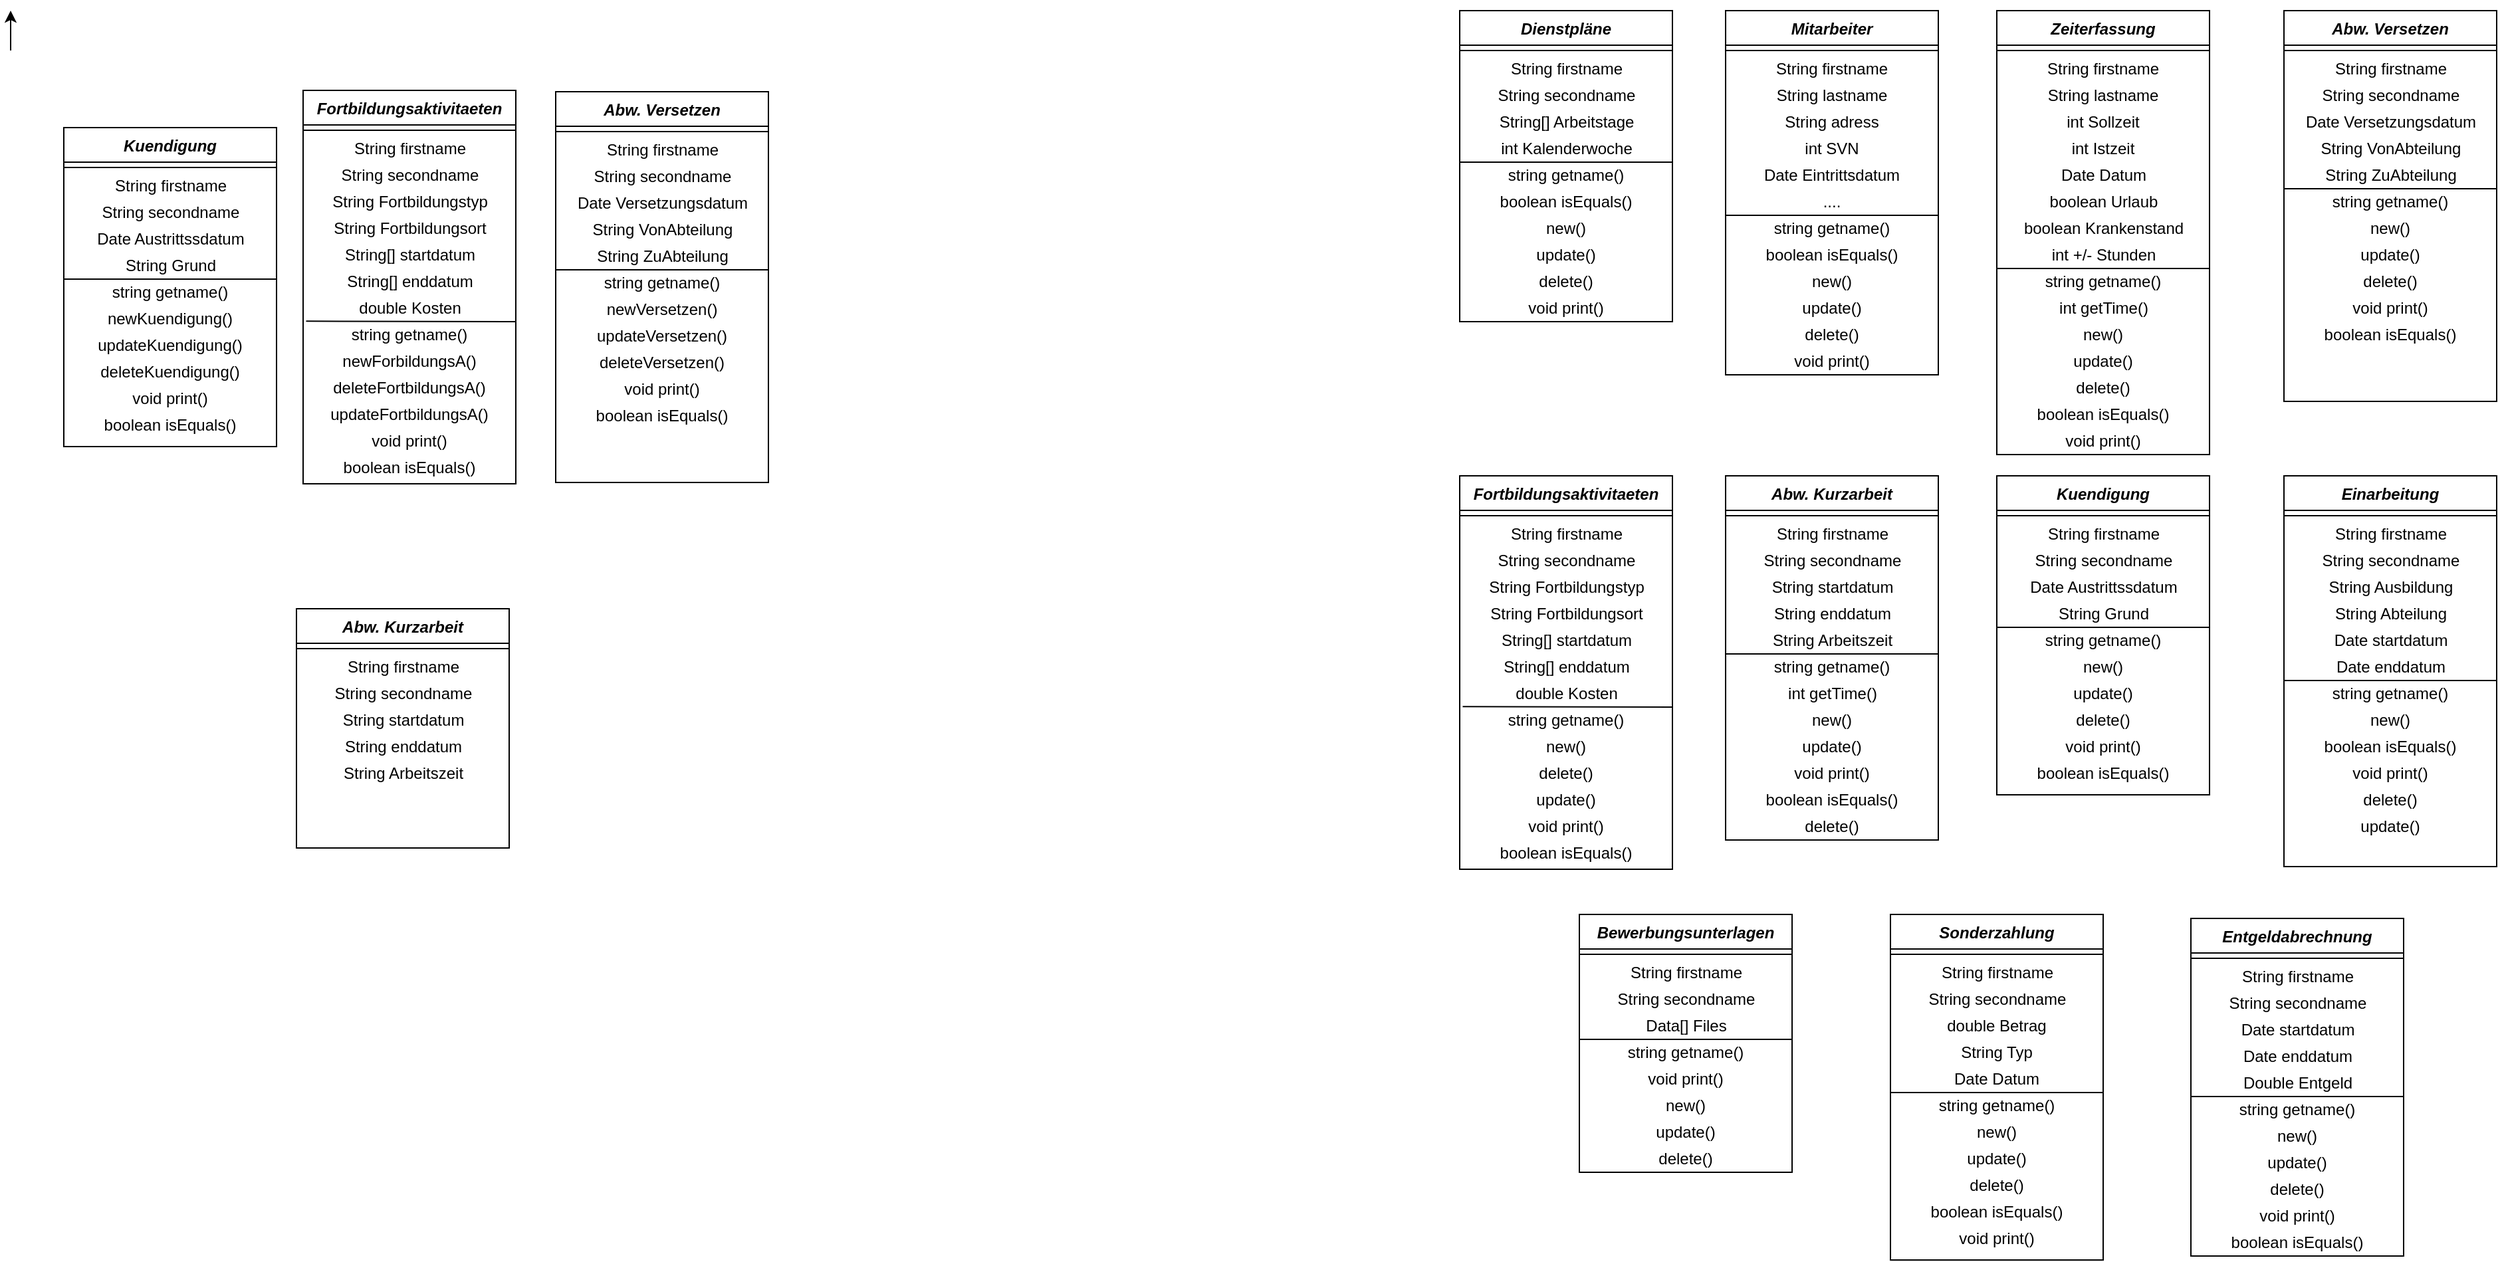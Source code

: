 <mxfile version="13.7.9" type="device"><diagram id="Rldc9mLqfUjf6Ueqeukb" name="Page-1"><mxGraphModel dx="882" dy="1027" grid="1" gridSize="10" guides="1" tooltips="1" connect="1" arrows="1" fold="1" page="1" pageScale="1" pageWidth="2336" pageHeight="1654" math="0" shadow="0"><root><mxCell id="0"/><mxCell id="1" parent="0"/><mxCell id="xCp_fAoKy3kd9psffRxS-1" style="edgeStyle=orthogonalEdgeStyle;rounded=0;orthogonalLoop=1;jettySize=auto;html=1;exitX=0.5;exitY=0;exitDx=0;exitDy=0;entryX=0.5;entryY=1;entryDx=0;entryDy=0;" parent="1" edge="1"><mxGeometry relative="1" as="geometry"><mxPoint x="610" y="110" as="sourcePoint"/><mxPoint x="610" y="80" as="targetPoint"/></mxGeometry></mxCell><mxCell id="xCp_fAoKy3kd9psffRxS-86" value="" style="group" parent="1" vertex="1" connectable="0"><mxGeometry x="1700" y="80" width="780" height="940" as="geometry"/></mxCell><mxCell id="xCp_fAoKy3kd9psffRxS-87" value="Dienstpläne" style="swimlane;fontStyle=3;align=center;verticalAlign=top;childLayout=stackLayout;horizontal=1;startSize=26;horizontalStack=0;resizeParent=1;resizeLast=0;collapsible=1;marginBottom=0;rounded=0;shadow=0;strokeWidth=1;" parent="xCp_fAoKy3kd9psffRxS-86" vertex="1"><mxGeometry width="160" height="234" as="geometry"><mxRectangle x="80" y="30" width="160" height="26" as="alternateBounds"/></mxGeometry></mxCell><mxCell id="xCp_fAoKy3kd9psffRxS-88" value="" style="line;html=1;strokeWidth=1;align=left;verticalAlign=middle;spacingTop=-1;spacingLeft=3;spacingRight=3;rotatable=0;labelPosition=right;points=[];portConstraint=eastwest;" parent="xCp_fAoKy3kd9psffRxS-87" vertex="1"><mxGeometry y="26" width="160" height="8" as="geometry"/></mxCell><mxCell id="xCp_fAoKy3kd9psffRxS-89" value="String firstname" style="text;html=1;align=center;verticalAlign=middle;resizable=0;points=[];autosize=1;" parent="xCp_fAoKy3kd9psffRxS-87" vertex="1"><mxGeometry y="34" width="160" height="20" as="geometry"/></mxCell><mxCell id="xCp_fAoKy3kd9psffRxS-90" value="String secondname" style="text;html=1;align=center;verticalAlign=middle;resizable=0;points=[];autosize=1;" parent="xCp_fAoKy3kd9psffRxS-87" vertex="1"><mxGeometry y="54" width="160" height="20" as="geometry"/></mxCell><mxCell id="xCp_fAoKy3kd9psffRxS-91" value="String[] Arbeitstage" style="text;html=1;align=center;verticalAlign=middle;resizable=0;points=[];autosize=1;" parent="xCp_fAoKy3kd9psffRxS-87" vertex="1"><mxGeometry y="74" width="160" height="20" as="geometry"/></mxCell><mxCell id="xCp_fAoKy3kd9psffRxS-92" value="int Kalenderwoche" style="text;html=1;align=center;verticalAlign=middle;resizable=0;points=[];autosize=1;" parent="xCp_fAoKy3kd9psffRxS-87" vertex="1"><mxGeometry y="94" width="160" height="20" as="geometry"/></mxCell><mxCell id="xCp_fAoKy3kd9psffRxS-93" value="" style="endArrow=none;html=1;" parent="xCp_fAoKy3kd9psffRxS-87" edge="1"><mxGeometry width="50" height="50" relative="1" as="geometry"><mxPoint y="114" as="sourcePoint"/><mxPoint x="160" y="114" as="targetPoint"/></mxGeometry></mxCell><mxCell id="xCp_fAoKy3kd9psffRxS-94" value="string getname()" style="text;html=1;strokeColor=none;fillColor=none;align=center;verticalAlign=middle;whiteSpace=wrap;rounded=0;" parent="xCp_fAoKy3kd9psffRxS-87" vertex="1"><mxGeometry y="114" width="160" height="20" as="geometry"/></mxCell><mxCell id="xCp_fAoKy3kd9psffRxS-95" value="boolean isEquals()" style="text;html=1;strokeColor=none;fillColor=none;align=center;verticalAlign=middle;whiteSpace=wrap;rounded=0;" parent="xCp_fAoKy3kd9psffRxS-87" vertex="1"><mxGeometry y="134" width="160" height="20" as="geometry"/></mxCell><mxCell id="xCp_fAoKy3kd9psffRxS-96" value="new()" style="text;html=1;strokeColor=none;fillColor=none;align=center;verticalAlign=middle;whiteSpace=wrap;rounded=0;" parent="xCp_fAoKy3kd9psffRxS-87" vertex="1"><mxGeometry y="154" width="160" height="20" as="geometry"/></mxCell><mxCell id="xCp_fAoKy3kd9psffRxS-97" value="update()" style="text;html=1;strokeColor=none;fillColor=none;align=center;verticalAlign=middle;whiteSpace=wrap;rounded=0;" parent="xCp_fAoKy3kd9psffRxS-87" vertex="1"><mxGeometry y="174" width="160" height="20" as="geometry"/></mxCell><mxCell id="xCp_fAoKy3kd9psffRxS-98" value="delete()" style="text;html=1;strokeColor=none;fillColor=none;align=center;verticalAlign=middle;whiteSpace=wrap;rounded=0;" parent="xCp_fAoKy3kd9psffRxS-87" vertex="1"><mxGeometry y="194" width="160" height="20" as="geometry"/></mxCell><mxCell id="xCp_fAoKy3kd9psffRxS-99" value="void print()" style="text;html=1;strokeColor=none;fillColor=none;align=center;verticalAlign=middle;whiteSpace=wrap;rounded=0;" parent="xCp_fAoKy3kd9psffRxS-87" vertex="1"><mxGeometry y="214" width="160" height="20" as="geometry"/></mxCell><mxCell id="xCp_fAoKy3kd9psffRxS-100" value="Fortbildungsaktivitaeten" style="swimlane;fontStyle=3;align=center;verticalAlign=top;childLayout=stackLayout;horizontal=1;startSize=26;horizontalStack=0;resizeParent=1;resizeLast=0;collapsible=1;marginBottom=0;rounded=0;shadow=0;strokeWidth=1;" parent="xCp_fAoKy3kd9psffRxS-86" vertex="1"><mxGeometry y="350" width="160" height="296" as="geometry"><mxRectangle x="130" y="380" width="160" height="26" as="alternateBounds"/></mxGeometry></mxCell><mxCell id="xCp_fAoKy3kd9psffRxS-101" value="" style="line;html=1;strokeWidth=1;align=left;verticalAlign=middle;spacingTop=-1;spacingLeft=3;spacingRight=3;rotatable=0;labelPosition=right;points=[];portConstraint=eastwest;" parent="xCp_fAoKy3kd9psffRxS-100" vertex="1"><mxGeometry y="26" width="160" height="8" as="geometry"/></mxCell><mxCell id="xCp_fAoKy3kd9psffRxS-102" value="String firstname" style="text;html=1;align=center;verticalAlign=middle;resizable=0;points=[];autosize=1;" parent="xCp_fAoKy3kd9psffRxS-100" vertex="1"><mxGeometry y="34" width="160" height="20" as="geometry"/></mxCell><mxCell id="xCp_fAoKy3kd9psffRxS-103" value="String secondname" style="text;html=1;align=center;verticalAlign=middle;resizable=0;points=[];autosize=1;" parent="xCp_fAoKy3kd9psffRxS-100" vertex="1"><mxGeometry y="54" width="160" height="20" as="geometry"/></mxCell><mxCell id="xCp_fAoKy3kd9psffRxS-104" value="String Fortbildungstyp" style="text;html=1;align=center;verticalAlign=middle;resizable=0;points=[];autosize=1;" parent="xCp_fAoKy3kd9psffRxS-100" vertex="1"><mxGeometry y="74" width="160" height="20" as="geometry"/></mxCell><mxCell id="xCp_fAoKy3kd9psffRxS-105" value="String Fortbildungsort" style="text;html=1;align=center;verticalAlign=middle;resizable=0;points=[];autosize=1;" parent="xCp_fAoKy3kd9psffRxS-100" vertex="1"><mxGeometry y="94" width="160" height="20" as="geometry"/></mxCell><mxCell id="xCp_fAoKy3kd9psffRxS-106" value="String[] startdatum" style="text;html=1;align=center;verticalAlign=middle;resizable=0;points=[];autosize=1;" parent="xCp_fAoKy3kd9psffRxS-100" vertex="1"><mxGeometry y="114" width="160" height="20" as="geometry"/></mxCell><mxCell id="xCp_fAoKy3kd9psffRxS-107" value="String[] enddatum" style="text;html=1;align=center;verticalAlign=middle;resizable=0;points=[];autosize=1;" parent="xCp_fAoKy3kd9psffRxS-100" vertex="1"><mxGeometry y="134" width="160" height="20" as="geometry"/></mxCell><mxCell id="xCp_fAoKy3kd9psffRxS-108" value="double Kosten" style="text;html=1;align=center;verticalAlign=middle;resizable=0;points=[];autosize=1;" parent="xCp_fAoKy3kd9psffRxS-100" vertex="1"><mxGeometry y="154" width="160" height="20" as="geometry"/></mxCell><mxCell id="xCp_fAoKy3kd9psffRxS-109" value="" style="endArrow=none;html=1;exitX=0.014;exitY=0.983;exitDx=0;exitDy=0;exitPerimeter=0;" parent="xCp_fAoKy3kd9psffRxS-100" source="xCp_fAoKy3kd9psffRxS-108" edge="1"><mxGeometry width="50" height="50" relative="1" as="geometry"><mxPoint x="30" y="174" as="sourcePoint"/><mxPoint x="160" y="174" as="targetPoint"/></mxGeometry></mxCell><mxCell id="xCp_fAoKy3kd9psffRxS-110" value="string getname()" style="text;html=1;strokeColor=none;fillColor=none;align=center;verticalAlign=middle;whiteSpace=wrap;rounded=0;" parent="xCp_fAoKy3kd9psffRxS-100" vertex="1"><mxGeometry y="174" width="160" height="20" as="geometry"/></mxCell><mxCell id="xCp_fAoKy3kd9psffRxS-111" value="new()" style="text;html=1;strokeColor=none;fillColor=none;align=center;verticalAlign=middle;whiteSpace=wrap;rounded=0;" parent="xCp_fAoKy3kd9psffRxS-100" vertex="1"><mxGeometry y="194" width="160" height="20" as="geometry"/></mxCell><mxCell id="xCp_fAoKy3kd9psffRxS-112" value="delete()" style="text;html=1;strokeColor=none;fillColor=none;align=center;verticalAlign=middle;whiteSpace=wrap;rounded=0;" parent="xCp_fAoKy3kd9psffRxS-100" vertex="1"><mxGeometry y="214" width="160" height="20" as="geometry"/></mxCell><mxCell id="xCp_fAoKy3kd9psffRxS-113" value="update()" style="text;html=1;strokeColor=none;fillColor=none;align=center;verticalAlign=middle;whiteSpace=wrap;rounded=0;" parent="xCp_fAoKy3kd9psffRxS-100" vertex="1"><mxGeometry y="234" width="160" height="20" as="geometry"/></mxCell><mxCell id="xCp_fAoKy3kd9psffRxS-114" value="void print()" style="text;html=1;strokeColor=none;fillColor=none;align=center;verticalAlign=middle;whiteSpace=wrap;rounded=0;" parent="xCp_fAoKy3kd9psffRxS-100" vertex="1"><mxGeometry y="254" width="160" height="20" as="geometry"/></mxCell><mxCell id="xCp_fAoKy3kd9psffRxS-115" value="boolean isEquals()" style="text;html=1;strokeColor=none;fillColor=none;align=center;verticalAlign=middle;whiteSpace=wrap;rounded=0;" parent="xCp_fAoKy3kd9psffRxS-100" vertex="1"><mxGeometry y="274" width="160" height="20" as="geometry"/></mxCell><mxCell id="xCp_fAoKy3kd9psffRxS-116" value="Zeiterfassung" style="swimlane;fontStyle=3;align=center;verticalAlign=top;childLayout=stackLayout;horizontal=1;startSize=26;horizontalStack=0;resizeParent=1;resizeLast=0;collapsible=1;marginBottom=0;rounded=0;shadow=0;strokeWidth=1;" parent="xCp_fAoKy3kd9psffRxS-86" vertex="1"><mxGeometry x="404" width="160" height="334" as="geometry"><mxRectangle x="340" y="380" width="170" height="26" as="alternateBounds"/></mxGeometry></mxCell><mxCell id="xCp_fAoKy3kd9psffRxS-117" value="" style="line;html=1;strokeWidth=1;align=left;verticalAlign=middle;spacingTop=-1;spacingLeft=3;spacingRight=3;rotatable=0;labelPosition=right;points=[];portConstraint=eastwest;" parent="xCp_fAoKy3kd9psffRxS-116" vertex="1"><mxGeometry y="26" width="160" height="8" as="geometry"/></mxCell><mxCell id="xCp_fAoKy3kd9psffRxS-118" value="String firstname" style="text;html=1;strokeColor=none;fillColor=none;align=center;verticalAlign=middle;whiteSpace=wrap;rounded=0;" parent="xCp_fAoKy3kd9psffRxS-116" vertex="1"><mxGeometry y="34" width="160" height="20" as="geometry"/></mxCell><mxCell id="xCp_fAoKy3kd9psffRxS-119" value="String lastname" style="text;html=1;strokeColor=none;fillColor=none;align=center;verticalAlign=middle;whiteSpace=wrap;rounded=0;" parent="xCp_fAoKy3kd9psffRxS-116" vertex="1"><mxGeometry y="54" width="160" height="20" as="geometry"/></mxCell><mxCell id="xCp_fAoKy3kd9psffRxS-120" value="int Sollzeit" style="text;html=1;strokeColor=none;fillColor=none;align=center;verticalAlign=middle;whiteSpace=wrap;rounded=0;" parent="xCp_fAoKy3kd9psffRxS-116" vertex="1"><mxGeometry y="74" width="160" height="20" as="geometry"/></mxCell><mxCell id="xCp_fAoKy3kd9psffRxS-121" value="int Istzeit" style="text;html=1;strokeColor=none;fillColor=none;align=center;verticalAlign=middle;whiteSpace=wrap;rounded=0;" parent="xCp_fAoKy3kd9psffRxS-116" vertex="1"><mxGeometry y="94" width="160" height="20" as="geometry"/></mxCell><mxCell id="xCp_fAoKy3kd9psffRxS-122" value="Date Datum" style="text;html=1;align=center;verticalAlign=middle;resizable=0;points=[];autosize=1;" parent="xCp_fAoKy3kd9psffRxS-116" vertex="1"><mxGeometry y="114" width="160" height="20" as="geometry"/></mxCell><mxCell id="xCp_fAoKy3kd9psffRxS-123" value="boolean Urlaub" style="text;html=1;align=center;verticalAlign=middle;resizable=0;points=[];autosize=1;" parent="xCp_fAoKy3kd9psffRxS-116" vertex="1"><mxGeometry y="134" width="160" height="20" as="geometry"/></mxCell><mxCell id="xCp_fAoKy3kd9psffRxS-124" value="boolean Krankenstand" style="text;html=1;align=center;verticalAlign=middle;resizable=0;points=[];autosize=1;" parent="xCp_fAoKy3kd9psffRxS-116" vertex="1"><mxGeometry y="154" width="160" height="20" as="geometry"/></mxCell><mxCell id="xCp_fAoKy3kd9psffRxS-125" value="int +/- Stunden" style="text;html=1;align=center;verticalAlign=middle;resizable=0;points=[];autosize=1;" parent="xCp_fAoKy3kd9psffRxS-116" vertex="1"><mxGeometry y="174" width="160" height="20" as="geometry"/></mxCell><mxCell id="xCp_fAoKy3kd9psffRxS-126" value="string getname()" style="text;html=1;strokeColor=none;fillColor=none;align=center;verticalAlign=middle;whiteSpace=wrap;rounded=0;" parent="xCp_fAoKy3kd9psffRxS-116" vertex="1"><mxGeometry y="194" width="160" height="20" as="geometry"/></mxCell><mxCell id="xCp_fAoKy3kd9psffRxS-127" value="int getTime()" style="text;html=1;align=center;verticalAlign=middle;resizable=0;points=[];autosize=1;" parent="xCp_fAoKy3kd9psffRxS-116" vertex="1"><mxGeometry y="214" width="160" height="20" as="geometry"/></mxCell><mxCell id="xCp_fAoKy3kd9psffRxS-128" value="" style="endArrow=none;html=1;" parent="xCp_fAoKy3kd9psffRxS-116" edge="1"><mxGeometry width="50" height="50" relative="1" as="geometry"><mxPoint y="194" as="sourcePoint"/><mxPoint x="160" y="194" as="targetPoint"/></mxGeometry></mxCell><mxCell id="xCp_fAoKy3kd9psffRxS-129" value="new()" style="text;html=1;strokeColor=none;fillColor=none;align=center;verticalAlign=middle;whiteSpace=wrap;rounded=0;" parent="xCp_fAoKy3kd9psffRxS-116" vertex="1"><mxGeometry y="234" width="160" height="20" as="geometry"/></mxCell><mxCell id="xCp_fAoKy3kd9psffRxS-130" value="update()" style="text;html=1;strokeColor=none;fillColor=none;align=center;verticalAlign=middle;whiteSpace=wrap;rounded=0;" parent="xCp_fAoKy3kd9psffRxS-116" vertex="1"><mxGeometry y="254" width="160" height="20" as="geometry"/></mxCell><mxCell id="xCp_fAoKy3kd9psffRxS-131" value="delete()" style="text;html=1;strokeColor=none;fillColor=none;align=center;verticalAlign=middle;whiteSpace=wrap;rounded=0;" parent="xCp_fAoKy3kd9psffRxS-116" vertex="1"><mxGeometry y="274" width="160" height="20" as="geometry"/></mxCell><mxCell id="xCp_fAoKy3kd9psffRxS-132" value="boolean isEquals()" style="text;html=1;strokeColor=none;fillColor=none;align=center;verticalAlign=middle;whiteSpace=wrap;rounded=0;" parent="xCp_fAoKy3kd9psffRxS-116" vertex="1"><mxGeometry y="294" width="160" height="20" as="geometry"/></mxCell><mxCell id="xCp_fAoKy3kd9psffRxS-133" value="void print()" style="text;html=1;strokeColor=none;fillColor=none;align=center;verticalAlign=middle;whiteSpace=wrap;rounded=0;" parent="xCp_fAoKy3kd9psffRxS-116" vertex="1"><mxGeometry y="314" width="160" height="20" as="geometry"/></mxCell><mxCell id="xCp_fAoKy3kd9psffRxS-134" value="Mitarbeiter" style="swimlane;fontStyle=3;align=center;verticalAlign=top;childLayout=stackLayout;horizontal=1;startSize=26;horizontalStack=0;resizeParent=1;resizeLast=0;collapsible=1;marginBottom=0;rounded=0;shadow=0;strokeWidth=1;" parent="xCp_fAoKy3kd9psffRxS-86" vertex="1"><mxGeometry x="200" width="160" height="274" as="geometry"><mxRectangle x="550" y="140" width="160" height="26" as="alternateBounds"/></mxGeometry></mxCell><mxCell id="xCp_fAoKy3kd9psffRxS-135" value="" style="line;html=1;strokeWidth=1;align=left;verticalAlign=middle;spacingTop=-1;spacingLeft=3;spacingRight=3;rotatable=0;labelPosition=right;points=[];portConstraint=eastwest;" parent="xCp_fAoKy3kd9psffRxS-134" vertex="1"><mxGeometry y="26" width="160" height="8" as="geometry"/></mxCell><mxCell id="xCp_fAoKy3kd9psffRxS-136" value="String firstname" style="text;html=1;strokeColor=none;fillColor=none;align=center;verticalAlign=middle;whiteSpace=wrap;rounded=0;" parent="xCp_fAoKy3kd9psffRxS-134" vertex="1"><mxGeometry y="34" width="160" height="20" as="geometry"/></mxCell><mxCell id="xCp_fAoKy3kd9psffRxS-137" value="String lastname" style="text;html=1;strokeColor=none;fillColor=none;align=center;verticalAlign=middle;whiteSpace=wrap;rounded=0;" parent="xCp_fAoKy3kd9psffRxS-134" vertex="1"><mxGeometry y="54" width="160" height="20" as="geometry"/></mxCell><mxCell id="xCp_fAoKy3kd9psffRxS-138" value="String adress" style="text;html=1;strokeColor=none;fillColor=none;align=center;verticalAlign=middle;whiteSpace=wrap;rounded=0;" parent="xCp_fAoKy3kd9psffRxS-134" vertex="1"><mxGeometry y="74" width="160" height="20" as="geometry"/></mxCell><mxCell id="xCp_fAoKy3kd9psffRxS-139" value="int SVN" style="text;html=1;strokeColor=none;fillColor=none;align=center;verticalAlign=middle;whiteSpace=wrap;rounded=0;" parent="xCp_fAoKy3kd9psffRxS-134" vertex="1"><mxGeometry y="94" width="160" height="20" as="geometry"/></mxCell><mxCell id="xCp_fAoKy3kd9psffRxS-140" value="Date Eintrittsdatum" style="text;html=1;strokeColor=none;fillColor=none;align=center;verticalAlign=middle;whiteSpace=wrap;rounded=0;" parent="xCp_fAoKy3kd9psffRxS-134" vertex="1"><mxGeometry y="114" width="160" height="20" as="geometry"/></mxCell><mxCell id="xCp_fAoKy3kd9psffRxS-141" value="...." style="text;html=1;strokeColor=none;fillColor=none;align=center;verticalAlign=middle;whiteSpace=wrap;rounded=0;" parent="xCp_fAoKy3kd9psffRxS-134" vertex="1"><mxGeometry y="134" width="160" height="20" as="geometry"/></mxCell><mxCell id="xCp_fAoKy3kd9psffRxS-142" value="" style="endArrow=none;html=1;" parent="xCp_fAoKy3kd9psffRxS-134" edge="1"><mxGeometry width="50" height="50" relative="1" as="geometry"><mxPoint y="154" as="sourcePoint"/><mxPoint x="160" y="154" as="targetPoint"/></mxGeometry></mxCell><mxCell id="xCp_fAoKy3kd9psffRxS-143" value="string getname()" style="text;html=1;strokeColor=none;fillColor=none;align=center;verticalAlign=middle;whiteSpace=wrap;rounded=0;" parent="xCp_fAoKy3kd9psffRxS-134" vertex="1"><mxGeometry y="154" width="160" height="20" as="geometry"/></mxCell><mxCell id="xCp_fAoKy3kd9psffRxS-144" value="boolean isEquals()" style="text;html=1;strokeColor=none;fillColor=none;align=center;verticalAlign=middle;whiteSpace=wrap;rounded=0;" parent="xCp_fAoKy3kd9psffRxS-134" vertex="1"><mxGeometry y="174" width="160" height="20" as="geometry"/></mxCell><mxCell id="xCp_fAoKy3kd9psffRxS-145" value="new()" style="text;html=1;strokeColor=none;fillColor=none;align=center;verticalAlign=middle;whiteSpace=wrap;rounded=0;" parent="xCp_fAoKy3kd9psffRxS-134" vertex="1"><mxGeometry y="194" width="160" height="20" as="geometry"/></mxCell><mxCell id="xCp_fAoKy3kd9psffRxS-146" value="update()" style="text;html=1;strokeColor=none;fillColor=none;align=center;verticalAlign=middle;whiteSpace=wrap;rounded=0;" parent="xCp_fAoKy3kd9psffRxS-134" vertex="1"><mxGeometry y="214" width="160" height="20" as="geometry"/></mxCell><mxCell id="xCp_fAoKy3kd9psffRxS-147" value="delete()" style="text;html=1;strokeColor=none;fillColor=none;align=center;verticalAlign=middle;whiteSpace=wrap;rounded=0;" parent="xCp_fAoKy3kd9psffRxS-134" vertex="1"><mxGeometry y="234" width="160" height="20" as="geometry"/></mxCell><mxCell id="xCp_fAoKy3kd9psffRxS-148" value="void print()" style="text;html=1;strokeColor=none;fillColor=none;align=center;verticalAlign=middle;whiteSpace=wrap;rounded=0;" parent="xCp_fAoKy3kd9psffRxS-134" vertex="1"><mxGeometry y="254" width="160" height="20" as="geometry"/></mxCell><mxCell id="xCp_fAoKy3kd9psffRxS-149" value="Abw. Kurzarbeit" style="swimlane;fontStyle=3;align=center;verticalAlign=top;childLayout=stackLayout;horizontal=1;startSize=26;horizontalStack=0;resizeParent=1;resizeLast=0;collapsible=1;marginBottom=0;rounded=0;shadow=0;strokeWidth=1;" parent="xCp_fAoKy3kd9psffRxS-86" vertex="1"><mxGeometry x="200" y="350" width="160" height="274" as="geometry"><mxRectangle x="130" y="380" width="160" height="26" as="alternateBounds"/></mxGeometry></mxCell><mxCell id="xCp_fAoKy3kd9psffRxS-150" value="" style="line;html=1;strokeWidth=1;align=left;verticalAlign=middle;spacingTop=-1;spacingLeft=3;spacingRight=3;rotatable=0;labelPosition=right;points=[];portConstraint=eastwest;" parent="xCp_fAoKy3kd9psffRxS-149" vertex="1"><mxGeometry y="26" width="160" height="8" as="geometry"/></mxCell><mxCell id="xCp_fAoKy3kd9psffRxS-151" value="String firstname" style="text;html=1;align=center;verticalAlign=middle;resizable=0;points=[];autosize=1;" parent="xCp_fAoKy3kd9psffRxS-149" vertex="1"><mxGeometry y="34" width="160" height="20" as="geometry"/></mxCell><mxCell id="xCp_fAoKy3kd9psffRxS-152" value="String secondname" style="text;html=1;align=center;verticalAlign=middle;resizable=0;points=[];autosize=1;" parent="xCp_fAoKy3kd9psffRxS-149" vertex="1"><mxGeometry y="54" width="160" height="20" as="geometry"/></mxCell><mxCell id="xCp_fAoKy3kd9psffRxS-153" value="String startdatum" style="text;html=1;align=center;verticalAlign=middle;resizable=0;points=[];autosize=1;" parent="xCp_fAoKy3kd9psffRxS-149" vertex="1"><mxGeometry y="74" width="160" height="20" as="geometry"/></mxCell><mxCell id="xCp_fAoKy3kd9psffRxS-154" value="" style="endArrow=none;html=1;entryX=1;entryY=0;entryDx=0;entryDy=0;" parent="xCp_fAoKy3kd9psffRxS-149" target="xCp_fAoKy3kd9psffRxS-157" edge="1"><mxGeometry width="50" height="50" relative="1" as="geometry"><mxPoint y="134" as="sourcePoint"/><mxPoint x="50" y="84" as="targetPoint"/><Array as="points"/></mxGeometry></mxCell><mxCell id="xCp_fAoKy3kd9psffRxS-155" value="String enddatum" style="text;html=1;align=center;verticalAlign=middle;resizable=0;points=[];autosize=1;" parent="xCp_fAoKy3kd9psffRxS-149" vertex="1"><mxGeometry y="94" width="160" height="20" as="geometry"/></mxCell><mxCell id="xCp_fAoKy3kd9psffRxS-156" value="String Arbeitszeit" style="text;html=1;align=center;verticalAlign=middle;resizable=0;points=[];autosize=1;" parent="xCp_fAoKy3kd9psffRxS-149" vertex="1"><mxGeometry y="114" width="160" height="20" as="geometry"/></mxCell><mxCell id="xCp_fAoKy3kd9psffRxS-157" value="string getname()" style="text;html=1;strokeColor=none;fillColor=none;align=center;verticalAlign=middle;whiteSpace=wrap;rounded=0;" parent="xCp_fAoKy3kd9psffRxS-149" vertex="1"><mxGeometry y="134" width="160" height="20" as="geometry"/></mxCell><mxCell id="xCp_fAoKy3kd9psffRxS-158" value="int getTime()" style="text;html=1;align=center;verticalAlign=middle;resizable=0;points=[];autosize=1;" parent="xCp_fAoKy3kd9psffRxS-149" vertex="1"><mxGeometry y="154" width="160" height="20" as="geometry"/></mxCell><mxCell id="xCp_fAoKy3kd9psffRxS-159" value="new()" style="text;html=1;strokeColor=none;fillColor=none;align=center;verticalAlign=middle;whiteSpace=wrap;rounded=0;" parent="xCp_fAoKy3kd9psffRxS-149" vertex="1"><mxGeometry y="174" width="160" height="20" as="geometry"/></mxCell><mxCell id="xCp_fAoKy3kd9psffRxS-160" value="update()" style="text;html=1;strokeColor=none;fillColor=none;align=center;verticalAlign=middle;whiteSpace=wrap;rounded=0;" parent="xCp_fAoKy3kd9psffRxS-149" vertex="1"><mxGeometry y="194" width="160" height="20" as="geometry"/></mxCell><mxCell id="xCp_fAoKy3kd9psffRxS-161" value="void print()" style="text;html=1;strokeColor=none;fillColor=none;align=center;verticalAlign=middle;whiteSpace=wrap;rounded=0;" parent="xCp_fAoKy3kd9psffRxS-149" vertex="1"><mxGeometry y="214" width="160" height="20" as="geometry"/></mxCell><mxCell id="xCp_fAoKy3kd9psffRxS-162" value="boolean isEquals()" style="text;html=1;strokeColor=none;fillColor=none;align=center;verticalAlign=middle;whiteSpace=wrap;rounded=0;" parent="xCp_fAoKy3kd9psffRxS-149" vertex="1"><mxGeometry y="234" width="160" height="20" as="geometry"/></mxCell><mxCell id="xCp_fAoKy3kd9psffRxS-163" value="delete()" style="text;html=1;strokeColor=none;fillColor=none;align=center;verticalAlign=middle;whiteSpace=wrap;rounded=0;" parent="xCp_fAoKy3kd9psffRxS-149" vertex="1"><mxGeometry y="254" width="160" height="20" as="geometry"/></mxCell><mxCell id="xCp_fAoKy3kd9psffRxS-164" value="Abw. Versetzen" style="swimlane;fontStyle=3;align=center;verticalAlign=top;childLayout=stackLayout;horizontal=1;startSize=26;horizontalStack=0;resizeParent=1;resizeLast=0;collapsible=1;marginBottom=0;rounded=0;shadow=0;strokeWidth=1;" parent="xCp_fAoKy3kd9psffRxS-86" vertex="1"><mxGeometry x="620" width="160" height="294" as="geometry"><mxRectangle x="130" y="380" width="160" height="26" as="alternateBounds"/></mxGeometry></mxCell><mxCell id="xCp_fAoKy3kd9psffRxS-165" value="" style="line;html=1;strokeWidth=1;align=left;verticalAlign=middle;spacingTop=-1;spacingLeft=3;spacingRight=3;rotatable=0;labelPosition=right;points=[];portConstraint=eastwest;" parent="xCp_fAoKy3kd9psffRxS-164" vertex="1"><mxGeometry y="26" width="160" height="8" as="geometry"/></mxCell><mxCell id="xCp_fAoKy3kd9psffRxS-166" value="String firstname" style="text;html=1;align=center;verticalAlign=middle;resizable=0;points=[];autosize=1;" parent="xCp_fAoKy3kd9psffRxS-164" vertex="1"><mxGeometry y="34" width="160" height="20" as="geometry"/></mxCell><mxCell id="xCp_fAoKy3kd9psffRxS-167" value="String secondname" style="text;html=1;align=center;verticalAlign=middle;resizable=0;points=[];autosize=1;" parent="xCp_fAoKy3kd9psffRxS-164" vertex="1"><mxGeometry y="54" width="160" height="20" as="geometry"/></mxCell><mxCell id="xCp_fAoKy3kd9psffRxS-168" value="Date Versetzungsdatum" style="text;html=1;align=center;verticalAlign=middle;resizable=0;points=[];autosize=1;" parent="xCp_fAoKy3kd9psffRxS-164" vertex="1"><mxGeometry y="74" width="160" height="20" as="geometry"/></mxCell><mxCell id="xCp_fAoKy3kd9psffRxS-169" value="String VonAbteilung" style="text;html=1;align=center;verticalAlign=middle;resizable=0;points=[];autosize=1;" parent="xCp_fAoKy3kd9psffRxS-164" vertex="1"><mxGeometry y="94" width="160" height="20" as="geometry"/></mxCell><mxCell id="xCp_fAoKy3kd9psffRxS-170" value="String ZuAbteilung" style="text;html=1;align=center;verticalAlign=middle;resizable=0;points=[];autosize=1;" parent="xCp_fAoKy3kd9psffRxS-164" vertex="1"><mxGeometry y="114" width="160" height="20" as="geometry"/></mxCell><mxCell id="xCp_fAoKy3kd9psffRxS-171" value="string getname()" style="text;html=1;strokeColor=none;fillColor=none;align=center;verticalAlign=middle;whiteSpace=wrap;rounded=0;" parent="xCp_fAoKy3kd9psffRxS-164" vertex="1"><mxGeometry y="134" width="160" height="20" as="geometry"/></mxCell><mxCell id="xCp_fAoKy3kd9psffRxS-172" value="new()" style="text;html=1;strokeColor=none;fillColor=none;align=center;verticalAlign=middle;whiteSpace=wrap;rounded=0;" parent="xCp_fAoKy3kd9psffRxS-164" vertex="1"><mxGeometry y="154" width="160" height="20" as="geometry"/></mxCell><mxCell id="xCp_fAoKy3kd9psffRxS-173" value="update()" style="text;html=1;strokeColor=none;fillColor=none;align=center;verticalAlign=middle;whiteSpace=wrap;rounded=0;" parent="xCp_fAoKy3kd9psffRxS-164" vertex="1"><mxGeometry y="174" width="160" height="20" as="geometry"/></mxCell><mxCell id="xCp_fAoKy3kd9psffRxS-174" value="delete()" style="text;html=1;strokeColor=none;fillColor=none;align=center;verticalAlign=middle;whiteSpace=wrap;rounded=0;" parent="xCp_fAoKy3kd9psffRxS-164" vertex="1"><mxGeometry y="194" width="160" height="20" as="geometry"/></mxCell><mxCell id="xCp_fAoKy3kd9psffRxS-175" value="void print()" style="text;html=1;strokeColor=none;fillColor=none;align=center;verticalAlign=middle;whiteSpace=wrap;rounded=0;" parent="xCp_fAoKy3kd9psffRxS-164" vertex="1"><mxGeometry y="214" width="160" height="20" as="geometry"/></mxCell><mxCell id="xCp_fAoKy3kd9psffRxS-176" value="boolean isEquals()" style="text;html=1;strokeColor=none;fillColor=none;align=center;verticalAlign=middle;whiteSpace=wrap;rounded=0;" parent="xCp_fAoKy3kd9psffRxS-164" vertex="1"><mxGeometry y="234" width="160" height="20" as="geometry"/></mxCell><mxCell id="xCp_fAoKy3kd9psffRxS-177" value="" style="endArrow=none;html=1;exitX=0;exitY=0;exitDx=0;exitDy=0;entryX=1;entryY=0;entryDx=0;entryDy=0;" parent="xCp_fAoKy3kd9psffRxS-164" source="xCp_fAoKy3kd9psffRxS-171" target="xCp_fAoKy3kd9psffRxS-171" edge="1"><mxGeometry width="50" height="50" relative="1" as="geometry"><mxPoint x="30" y="110" as="sourcePoint"/><mxPoint x="80" y="60" as="targetPoint"/></mxGeometry></mxCell><mxCell id="xCp_fAoKy3kd9psffRxS-178" value="Kuendigung" style="swimlane;fontStyle=3;align=center;verticalAlign=top;childLayout=stackLayout;horizontal=1;startSize=26;horizontalStack=0;resizeParent=1;resizeLast=0;collapsible=1;marginBottom=0;rounded=0;shadow=0;strokeWidth=1;" parent="xCp_fAoKy3kd9psffRxS-86" vertex="1"><mxGeometry x="404" y="350" width="160" height="240" as="geometry"><mxRectangle x="130" y="380" width="160" height="26" as="alternateBounds"/></mxGeometry></mxCell><mxCell id="xCp_fAoKy3kd9psffRxS-179" value="" style="line;html=1;strokeWidth=1;align=left;verticalAlign=middle;spacingTop=-1;spacingLeft=3;spacingRight=3;rotatable=0;labelPosition=right;points=[];portConstraint=eastwest;" parent="xCp_fAoKy3kd9psffRxS-178" vertex="1"><mxGeometry y="26" width="160" height="8" as="geometry"/></mxCell><mxCell id="xCp_fAoKy3kd9psffRxS-180" value="String firstname" style="text;html=1;align=center;verticalAlign=middle;resizable=0;points=[];autosize=1;" parent="xCp_fAoKy3kd9psffRxS-178" vertex="1"><mxGeometry y="34" width="160" height="20" as="geometry"/></mxCell><mxCell id="xCp_fAoKy3kd9psffRxS-181" value="String secondname" style="text;html=1;align=center;verticalAlign=middle;resizable=0;points=[];autosize=1;" parent="xCp_fAoKy3kd9psffRxS-178" vertex="1"><mxGeometry y="54" width="160" height="20" as="geometry"/></mxCell><mxCell id="xCp_fAoKy3kd9psffRxS-182" value="Date Austrittssdatum" style="text;html=1;align=center;verticalAlign=middle;resizable=0;points=[];autosize=1;" parent="xCp_fAoKy3kd9psffRxS-178" vertex="1"><mxGeometry y="74" width="160" height="20" as="geometry"/></mxCell><mxCell id="xCp_fAoKy3kd9psffRxS-183" value="String Grund" style="text;html=1;align=center;verticalAlign=middle;resizable=0;points=[];autosize=1;" parent="xCp_fAoKy3kd9psffRxS-178" vertex="1"><mxGeometry y="94" width="160" height="20" as="geometry"/></mxCell><mxCell id="xCp_fAoKy3kd9psffRxS-184" value="string getname()" style="text;html=1;strokeColor=none;fillColor=none;align=center;verticalAlign=middle;whiteSpace=wrap;rounded=0;" parent="xCp_fAoKy3kd9psffRxS-178" vertex="1"><mxGeometry y="114" width="160" height="20" as="geometry"/></mxCell><mxCell id="xCp_fAoKy3kd9psffRxS-185" value="new()" style="text;html=1;strokeColor=none;fillColor=none;align=center;verticalAlign=middle;whiteSpace=wrap;rounded=0;" parent="xCp_fAoKy3kd9psffRxS-178" vertex="1"><mxGeometry y="134" width="160" height="20" as="geometry"/></mxCell><mxCell id="xCp_fAoKy3kd9psffRxS-186" value="update()" style="text;html=1;strokeColor=none;fillColor=none;align=center;verticalAlign=middle;whiteSpace=wrap;rounded=0;" parent="xCp_fAoKy3kd9psffRxS-178" vertex="1"><mxGeometry y="154" width="160" height="20" as="geometry"/></mxCell><mxCell id="xCp_fAoKy3kd9psffRxS-187" value="delete()" style="text;html=1;strokeColor=none;fillColor=none;align=center;verticalAlign=middle;whiteSpace=wrap;rounded=0;" parent="xCp_fAoKy3kd9psffRxS-178" vertex="1"><mxGeometry y="174" width="160" height="20" as="geometry"/></mxCell><mxCell id="xCp_fAoKy3kd9psffRxS-188" value="void print()" style="text;html=1;strokeColor=none;fillColor=none;align=center;verticalAlign=middle;whiteSpace=wrap;rounded=0;" parent="xCp_fAoKy3kd9psffRxS-178" vertex="1"><mxGeometry y="194" width="160" height="20" as="geometry"/></mxCell><mxCell id="xCp_fAoKy3kd9psffRxS-189" value="boolean isEquals()" style="text;html=1;strokeColor=none;fillColor=none;align=center;verticalAlign=middle;whiteSpace=wrap;rounded=0;" parent="xCp_fAoKy3kd9psffRxS-178" vertex="1"><mxGeometry y="214" width="160" height="20" as="geometry"/></mxCell><mxCell id="xCp_fAoKy3kd9psffRxS-190" value="" style="endArrow=none;html=1;exitX=0;exitY=0;exitDx=0;exitDy=0;entryX=1;entryY=0;entryDx=0;entryDy=0;" parent="xCp_fAoKy3kd9psffRxS-178" source="xCp_fAoKy3kd9psffRxS-184" target="xCp_fAoKy3kd9psffRxS-184" edge="1"><mxGeometry width="50" height="50" relative="1" as="geometry"><mxPoint x="30" y="110" as="sourcePoint"/><mxPoint x="80" y="60" as="targetPoint"/></mxGeometry></mxCell><mxCell id="xCp_fAoKy3kd9psffRxS-191" value="Einarbeitung" style="swimlane;fontStyle=3;align=center;verticalAlign=top;childLayout=stackLayout;horizontal=1;startSize=26;horizontalStack=0;resizeParent=1;resizeLast=0;collapsible=1;marginBottom=0;rounded=0;shadow=0;strokeWidth=1;" parent="xCp_fAoKy3kd9psffRxS-86" vertex="1"><mxGeometry x="620" y="350" width="160" height="294" as="geometry"><mxRectangle x="130" y="380" width="160" height="26" as="alternateBounds"/></mxGeometry></mxCell><mxCell id="xCp_fAoKy3kd9psffRxS-192" value="" style="line;html=1;strokeWidth=1;align=left;verticalAlign=middle;spacingTop=-1;spacingLeft=3;spacingRight=3;rotatable=0;labelPosition=right;points=[];portConstraint=eastwest;" parent="xCp_fAoKy3kd9psffRxS-191" vertex="1"><mxGeometry y="26" width="160" height="8" as="geometry"/></mxCell><mxCell id="xCp_fAoKy3kd9psffRxS-193" value="String firstname" style="text;html=1;align=center;verticalAlign=middle;resizable=0;points=[];autosize=1;" parent="xCp_fAoKy3kd9psffRxS-191" vertex="1"><mxGeometry y="34" width="160" height="20" as="geometry"/></mxCell><mxCell id="xCp_fAoKy3kd9psffRxS-194" value="String secondname" style="text;html=1;align=center;verticalAlign=middle;resizable=0;points=[];autosize=1;" parent="xCp_fAoKy3kd9psffRxS-191" vertex="1"><mxGeometry y="54" width="160" height="20" as="geometry"/></mxCell><mxCell id="xCp_fAoKy3kd9psffRxS-195" value="String Ausbildung" style="text;html=1;align=center;verticalAlign=middle;resizable=0;points=[];autosize=1;" parent="xCp_fAoKy3kd9psffRxS-191" vertex="1"><mxGeometry y="74" width="160" height="20" as="geometry"/></mxCell><mxCell id="xCp_fAoKy3kd9psffRxS-196" value="String Abteilung" style="text;html=1;align=center;verticalAlign=middle;resizable=0;points=[];autosize=1;" parent="xCp_fAoKy3kd9psffRxS-191" vertex="1"><mxGeometry y="94" width="160" height="20" as="geometry"/></mxCell><mxCell id="xCp_fAoKy3kd9psffRxS-197" value="Date startdatum" style="text;html=1;align=center;verticalAlign=middle;resizable=0;points=[];autosize=1;" parent="xCp_fAoKy3kd9psffRxS-191" vertex="1"><mxGeometry y="114" width="160" height="20" as="geometry"/></mxCell><mxCell id="xCp_fAoKy3kd9psffRxS-198" value="Date enddatum" style="text;html=1;align=center;verticalAlign=middle;resizable=0;points=[];autosize=1;" parent="xCp_fAoKy3kd9psffRxS-191" vertex="1"><mxGeometry y="134" width="160" height="20" as="geometry"/></mxCell><mxCell id="xCp_fAoKy3kd9psffRxS-199" value="" style="endArrow=none;html=1;exitX=0;exitY=0;exitDx=0;exitDy=0;entryX=1;entryY=0;entryDx=0;entryDy=0;" parent="xCp_fAoKy3kd9psffRxS-191" edge="1"><mxGeometry width="50" height="50" relative="1" as="geometry"><mxPoint x="2.274e-13" y="154" as="sourcePoint"/><mxPoint x="160" y="154" as="targetPoint"/></mxGeometry></mxCell><mxCell id="xCp_fAoKy3kd9psffRxS-200" value="string getname()" style="text;html=1;strokeColor=none;fillColor=none;align=center;verticalAlign=middle;whiteSpace=wrap;rounded=0;" parent="xCp_fAoKy3kd9psffRxS-191" vertex="1"><mxGeometry y="154" width="160" height="20" as="geometry"/></mxCell><mxCell id="xCp_fAoKy3kd9psffRxS-201" value="new()" style="text;html=1;strokeColor=none;fillColor=none;align=center;verticalAlign=middle;whiteSpace=wrap;rounded=0;" parent="xCp_fAoKy3kd9psffRxS-191" vertex="1"><mxGeometry y="174" width="160" height="20" as="geometry"/></mxCell><mxCell id="xCp_fAoKy3kd9psffRxS-202" value="boolean isEquals()" style="text;html=1;strokeColor=none;fillColor=none;align=center;verticalAlign=middle;whiteSpace=wrap;rounded=0;" parent="xCp_fAoKy3kd9psffRxS-191" vertex="1"><mxGeometry y="194" width="160" height="20" as="geometry"/></mxCell><mxCell id="xCp_fAoKy3kd9psffRxS-203" value="void print()" style="text;html=1;strokeColor=none;fillColor=none;align=center;verticalAlign=middle;whiteSpace=wrap;rounded=0;" parent="xCp_fAoKy3kd9psffRxS-191" vertex="1"><mxGeometry y="214" width="160" height="20" as="geometry"/></mxCell><mxCell id="xCp_fAoKy3kd9psffRxS-204" value="delete()" style="text;html=1;strokeColor=none;fillColor=none;align=center;verticalAlign=middle;whiteSpace=wrap;rounded=0;" parent="xCp_fAoKy3kd9psffRxS-191" vertex="1"><mxGeometry y="234" width="160" height="20" as="geometry"/></mxCell><mxCell id="xCp_fAoKy3kd9psffRxS-205" value="update()" style="text;html=1;strokeColor=none;fillColor=none;align=center;verticalAlign=middle;whiteSpace=wrap;rounded=0;" parent="xCp_fAoKy3kd9psffRxS-191" vertex="1"><mxGeometry y="254" width="160" height="20" as="geometry"/></mxCell><mxCell id="xCp_fAoKy3kd9psffRxS-206" value="Bewerbungsunterlagen" style="swimlane;fontStyle=3;align=center;verticalAlign=top;childLayout=stackLayout;horizontal=1;startSize=26;horizontalStack=0;resizeParent=1;resizeLast=0;collapsible=1;marginBottom=0;rounded=0;shadow=0;strokeWidth=1;" parent="xCp_fAoKy3kd9psffRxS-86" vertex="1"><mxGeometry x="90" y="680" width="160" height="194" as="geometry"><mxRectangle x="130" y="380" width="160" height="26" as="alternateBounds"/></mxGeometry></mxCell><mxCell id="xCp_fAoKy3kd9psffRxS-207" value="" style="line;html=1;strokeWidth=1;align=left;verticalAlign=middle;spacingTop=-1;spacingLeft=3;spacingRight=3;rotatable=0;labelPosition=right;points=[];portConstraint=eastwest;" parent="xCp_fAoKy3kd9psffRxS-206" vertex="1"><mxGeometry y="26" width="160" height="8" as="geometry"/></mxCell><mxCell id="xCp_fAoKy3kd9psffRxS-208" value="String firstname" style="text;html=1;align=center;verticalAlign=middle;resizable=0;points=[];autosize=1;" parent="xCp_fAoKy3kd9psffRxS-206" vertex="1"><mxGeometry y="34" width="160" height="20" as="geometry"/></mxCell><mxCell id="xCp_fAoKy3kd9psffRxS-209" value="String secondname" style="text;html=1;align=center;verticalAlign=middle;resizable=0;points=[];autosize=1;" parent="xCp_fAoKy3kd9psffRxS-206" vertex="1"><mxGeometry y="54" width="160" height="20" as="geometry"/></mxCell><mxCell id="xCp_fAoKy3kd9psffRxS-210" value="Data[] Files" style="text;html=1;align=center;verticalAlign=middle;resizable=0;points=[];autosize=1;" parent="xCp_fAoKy3kd9psffRxS-206" vertex="1"><mxGeometry y="74" width="160" height="20" as="geometry"/></mxCell><mxCell id="xCp_fAoKy3kd9psffRxS-211" value="" style="endArrow=none;html=1;exitX=0;exitY=0;exitDx=0;exitDy=0;entryX=1;entryY=0;entryDx=0;entryDy=0;" parent="xCp_fAoKy3kd9psffRxS-206" edge="1"><mxGeometry width="50" height="50" relative="1" as="geometry"><mxPoint x="2.274e-13" y="94" as="sourcePoint"/><mxPoint x="160" y="94" as="targetPoint"/></mxGeometry></mxCell><mxCell id="xCp_fAoKy3kd9psffRxS-212" value="string getname()" style="text;html=1;strokeColor=none;fillColor=none;align=center;verticalAlign=middle;whiteSpace=wrap;rounded=0;" parent="xCp_fAoKy3kd9psffRxS-206" vertex="1"><mxGeometry y="94" width="160" height="20" as="geometry"/></mxCell><mxCell id="xCp_fAoKy3kd9psffRxS-213" value="void print()" style="text;html=1;strokeColor=none;fillColor=none;align=center;verticalAlign=middle;whiteSpace=wrap;rounded=0;" parent="xCp_fAoKy3kd9psffRxS-206" vertex="1"><mxGeometry y="114" width="160" height="20" as="geometry"/></mxCell><mxCell id="xCp_fAoKy3kd9psffRxS-214" value="new()" style="text;html=1;strokeColor=none;fillColor=none;align=center;verticalAlign=middle;whiteSpace=wrap;rounded=0;" parent="xCp_fAoKy3kd9psffRxS-206" vertex="1"><mxGeometry y="134" width="160" height="20" as="geometry"/></mxCell><mxCell id="xCp_fAoKy3kd9psffRxS-215" value="update()" style="text;html=1;strokeColor=none;fillColor=none;align=center;verticalAlign=middle;whiteSpace=wrap;rounded=0;" parent="xCp_fAoKy3kd9psffRxS-206" vertex="1"><mxGeometry y="154" width="160" height="20" as="geometry"/></mxCell><mxCell id="xCp_fAoKy3kd9psffRxS-216" value="delete()" style="text;html=1;strokeColor=none;fillColor=none;align=center;verticalAlign=middle;whiteSpace=wrap;rounded=0;" parent="xCp_fAoKy3kd9psffRxS-206" vertex="1"><mxGeometry y="174" width="160" height="20" as="geometry"/></mxCell><mxCell id="xCp_fAoKy3kd9psffRxS-217" value="Entgeldabrechnung" style="swimlane;fontStyle=3;align=center;verticalAlign=top;childLayout=stackLayout;horizontal=1;startSize=26;horizontalStack=0;resizeParent=1;resizeLast=0;collapsible=1;marginBottom=0;rounded=0;shadow=0;strokeWidth=1;" parent="xCp_fAoKy3kd9psffRxS-86" vertex="1"><mxGeometry x="550" y="683" width="160" height="254" as="geometry"><mxRectangle x="130" y="380" width="160" height="26" as="alternateBounds"/></mxGeometry></mxCell><mxCell id="xCp_fAoKy3kd9psffRxS-218" value="" style="line;html=1;strokeWidth=1;align=left;verticalAlign=middle;spacingTop=-1;spacingLeft=3;spacingRight=3;rotatable=0;labelPosition=right;points=[];portConstraint=eastwest;" parent="xCp_fAoKy3kd9psffRxS-217" vertex="1"><mxGeometry y="26" width="160" height="8" as="geometry"/></mxCell><mxCell id="xCp_fAoKy3kd9psffRxS-219" value="String firstname" style="text;html=1;align=center;verticalAlign=middle;resizable=0;points=[];autosize=1;" parent="xCp_fAoKy3kd9psffRxS-217" vertex="1"><mxGeometry y="34" width="160" height="20" as="geometry"/></mxCell><mxCell id="xCp_fAoKy3kd9psffRxS-220" value="String secondname" style="text;html=1;align=center;verticalAlign=middle;resizable=0;points=[];autosize=1;" parent="xCp_fAoKy3kd9psffRxS-217" vertex="1"><mxGeometry y="54" width="160" height="20" as="geometry"/></mxCell><mxCell id="xCp_fAoKy3kd9psffRxS-221" value="Date startdatum" style="text;html=1;align=center;verticalAlign=middle;resizable=0;points=[];autosize=1;" parent="xCp_fAoKy3kd9psffRxS-217" vertex="1"><mxGeometry y="74" width="160" height="20" as="geometry"/></mxCell><mxCell id="xCp_fAoKy3kd9psffRxS-222" value="Date enddatum" style="text;html=1;align=center;verticalAlign=middle;resizable=0;points=[];autosize=1;" parent="xCp_fAoKy3kd9psffRxS-217" vertex="1"><mxGeometry y="94" width="160" height="20" as="geometry"/></mxCell><mxCell id="xCp_fAoKy3kd9psffRxS-223" value="Double Entgeld" style="text;html=1;align=center;verticalAlign=middle;resizable=0;points=[];autosize=1;" parent="xCp_fAoKy3kd9psffRxS-217" vertex="1"><mxGeometry y="114" width="160" height="20" as="geometry"/></mxCell><mxCell id="xCp_fAoKy3kd9psffRxS-224" value="" style="endArrow=none;html=1;exitX=0;exitY=0;exitDx=0;exitDy=0;entryX=1;entryY=0;entryDx=0;entryDy=0;" parent="xCp_fAoKy3kd9psffRxS-217" edge="1"><mxGeometry width="50" height="50" relative="1" as="geometry"><mxPoint x="2.274e-13" y="134" as="sourcePoint"/><mxPoint x="160" y="134" as="targetPoint"/></mxGeometry></mxCell><mxCell id="xCp_fAoKy3kd9psffRxS-225" value="string getname()" style="text;html=1;strokeColor=none;fillColor=none;align=center;verticalAlign=middle;whiteSpace=wrap;rounded=0;" parent="xCp_fAoKy3kd9psffRxS-217" vertex="1"><mxGeometry y="134" width="160" height="20" as="geometry"/></mxCell><mxCell id="xCp_fAoKy3kd9psffRxS-226" value="new()" style="text;html=1;strokeColor=none;fillColor=none;align=center;verticalAlign=middle;whiteSpace=wrap;rounded=0;" parent="xCp_fAoKy3kd9psffRxS-217" vertex="1"><mxGeometry y="154" width="160" height="20" as="geometry"/></mxCell><mxCell id="xCp_fAoKy3kd9psffRxS-227" value="update()" style="text;html=1;strokeColor=none;fillColor=none;align=center;verticalAlign=middle;whiteSpace=wrap;rounded=0;" parent="xCp_fAoKy3kd9psffRxS-217" vertex="1"><mxGeometry y="174" width="160" height="20" as="geometry"/></mxCell><mxCell id="xCp_fAoKy3kd9psffRxS-228" value="delete()" style="text;html=1;strokeColor=none;fillColor=none;align=center;verticalAlign=middle;whiteSpace=wrap;rounded=0;" parent="xCp_fAoKy3kd9psffRxS-217" vertex="1"><mxGeometry y="194" width="160" height="20" as="geometry"/></mxCell><mxCell id="xCp_fAoKy3kd9psffRxS-229" value="void print()" style="text;html=1;strokeColor=none;fillColor=none;align=center;verticalAlign=middle;whiteSpace=wrap;rounded=0;" parent="xCp_fAoKy3kd9psffRxS-217" vertex="1"><mxGeometry y="214" width="160" height="20" as="geometry"/></mxCell><mxCell id="xCp_fAoKy3kd9psffRxS-230" value="boolean isEquals()" style="text;html=1;strokeColor=none;fillColor=none;align=center;verticalAlign=middle;whiteSpace=wrap;rounded=0;" parent="xCp_fAoKy3kd9psffRxS-217" vertex="1"><mxGeometry y="234" width="160" height="20" as="geometry"/></mxCell><mxCell id="xCp_fAoKy3kd9psffRxS-231" value="Sonderzahlung" style="swimlane;fontStyle=3;align=center;verticalAlign=top;childLayout=stackLayout;horizontal=1;startSize=26;horizontalStack=0;resizeParent=1;resizeLast=0;collapsible=1;marginBottom=0;rounded=0;shadow=0;strokeWidth=1;" parent="xCp_fAoKy3kd9psffRxS-86" vertex="1"><mxGeometry x="324" y="680" width="160" height="260" as="geometry"><mxRectangle x="130" y="380" width="160" height="26" as="alternateBounds"/></mxGeometry></mxCell><mxCell id="xCp_fAoKy3kd9psffRxS-232" value="" style="line;html=1;strokeWidth=1;align=left;verticalAlign=middle;spacingTop=-1;spacingLeft=3;spacingRight=3;rotatable=0;labelPosition=right;points=[];portConstraint=eastwest;" parent="xCp_fAoKy3kd9psffRxS-231" vertex="1"><mxGeometry y="26" width="160" height="8" as="geometry"/></mxCell><mxCell id="xCp_fAoKy3kd9psffRxS-233" value="String firstname" style="text;html=1;align=center;verticalAlign=middle;resizable=0;points=[];autosize=1;" parent="xCp_fAoKy3kd9psffRxS-231" vertex="1"><mxGeometry y="34" width="160" height="20" as="geometry"/></mxCell><mxCell id="xCp_fAoKy3kd9psffRxS-234" value="String secondname" style="text;html=1;align=center;verticalAlign=middle;resizable=0;points=[];autosize=1;" parent="xCp_fAoKy3kd9psffRxS-231" vertex="1"><mxGeometry y="54" width="160" height="20" as="geometry"/></mxCell><mxCell id="xCp_fAoKy3kd9psffRxS-235" value="double Betrag" style="text;html=1;strokeColor=none;fillColor=none;align=center;verticalAlign=middle;whiteSpace=wrap;rounded=0;" parent="xCp_fAoKy3kd9psffRxS-231" vertex="1"><mxGeometry y="74" width="160" height="20" as="geometry"/></mxCell><mxCell id="xCp_fAoKy3kd9psffRxS-236" value="" style="endArrow=none;html=1;entryX=1;entryY=1;entryDx=0;entryDy=0;" parent="xCp_fAoKy3kd9psffRxS-231" target="xCp_fAoKy3kd9psffRxS-238" edge="1"><mxGeometry width="50" height="50" relative="1" as="geometry"><mxPoint y="134" as="sourcePoint"/><mxPoint x="50" y="84" as="targetPoint"/></mxGeometry></mxCell><mxCell id="xCp_fAoKy3kd9psffRxS-237" value="String Typ" style="text;html=1;strokeColor=none;fillColor=none;align=center;verticalAlign=middle;whiteSpace=wrap;rounded=0;" parent="xCp_fAoKy3kd9psffRxS-231" vertex="1"><mxGeometry y="94" width="160" height="20" as="geometry"/></mxCell><mxCell id="xCp_fAoKy3kd9psffRxS-238" value="Date Datum" style="text;html=1;strokeColor=none;fillColor=none;align=center;verticalAlign=middle;whiteSpace=wrap;rounded=0;" parent="xCp_fAoKy3kd9psffRxS-231" vertex="1"><mxGeometry y="114" width="160" height="20" as="geometry"/></mxCell><mxCell id="xCp_fAoKy3kd9psffRxS-239" value="string getname()" style="text;html=1;strokeColor=none;fillColor=none;align=center;verticalAlign=middle;whiteSpace=wrap;rounded=0;" parent="xCp_fAoKy3kd9psffRxS-231" vertex="1"><mxGeometry y="134" width="160" height="20" as="geometry"/></mxCell><mxCell id="xCp_fAoKy3kd9psffRxS-240" value="new()" style="text;html=1;strokeColor=none;fillColor=none;align=center;verticalAlign=middle;whiteSpace=wrap;rounded=0;" parent="xCp_fAoKy3kd9psffRxS-231" vertex="1"><mxGeometry y="154" width="160" height="20" as="geometry"/></mxCell><mxCell id="xCp_fAoKy3kd9psffRxS-241" value="update()" style="text;html=1;strokeColor=none;fillColor=none;align=center;verticalAlign=middle;whiteSpace=wrap;rounded=0;" parent="xCp_fAoKy3kd9psffRxS-231" vertex="1"><mxGeometry y="174" width="160" height="20" as="geometry"/></mxCell><mxCell id="xCp_fAoKy3kd9psffRxS-242" value="delete()" style="text;html=1;strokeColor=none;fillColor=none;align=center;verticalAlign=middle;whiteSpace=wrap;rounded=0;" parent="xCp_fAoKy3kd9psffRxS-231" vertex="1"><mxGeometry y="194" width="160" height="20" as="geometry"/></mxCell><mxCell id="xCp_fAoKy3kd9psffRxS-243" value="boolean isEquals()" style="text;html=1;strokeColor=none;fillColor=none;align=center;verticalAlign=middle;whiteSpace=wrap;rounded=0;" parent="xCp_fAoKy3kd9psffRxS-231" vertex="1"><mxGeometry y="214" width="160" height="20" as="geometry"/></mxCell><mxCell id="xCp_fAoKy3kd9psffRxS-244" value="void print()" style="text;html=1;strokeColor=none;fillColor=none;align=center;verticalAlign=middle;whiteSpace=wrap;rounded=0;" parent="xCp_fAoKy3kd9psffRxS-231" vertex="1"><mxGeometry y="234" width="160" height="20" as="geometry"/></mxCell><mxCell id="JAmsZbrhdxmufko-tyTV-14" value="Fortbildungsaktivitaeten" style="swimlane;fontStyle=3;align=center;verticalAlign=top;childLayout=stackLayout;horizontal=1;startSize=26;horizontalStack=0;resizeParent=1;resizeLast=0;collapsible=1;marginBottom=0;rounded=0;shadow=0;strokeWidth=1;" parent="1" vertex="1"><mxGeometry x="830" y="140" width="160" height="296" as="geometry"><mxRectangle x="130" y="380" width="160" height="26" as="alternateBounds"/></mxGeometry></mxCell><mxCell id="JAmsZbrhdxmufko-tyTV-15" value="" style="line;html=1;strokeWidth=1;align=left;verticalAlign=middle;spacingTop=-1;spacingLeft=3;spacingRight=3;rotatable=0;labelPosition=right;points=[];portConstraint=eastwest;" parent="JAmsZbrhdxmufko-tyTV-14" vertex="1"><mxGeometry y="26" width="160" height="8" as="geometry"/></mxCell><mxCell id="JAmsZbrhdxmufko-tyTV-16" value="String firstname" style="text;html=1;align=center;verticalAlign=middle;resizable=0;points=[];autosize=1;" parent="JAmsZbrhdxmufko-tyTV-14" vertex="1"><mxGeometry y="34" width="160" height="20" as="geometry"/></mxCell><mxCell id="JAmsZbrhdxmufko-tyTV-17" value="String secondname" style="text;html=1;align=center;verticalAlign=middle;resizable=0;points=[];autosize=1;" parent="JAmsZbrhdxmufko-tyTV-14" vertex="1"><mxGeometry y="54" width="160" height="20" as="geometry"/></mxCell><mxCell id="JAmsZbrhdxmufko-tyTV-18" value="String Fortbildungstyp" style="text;html=1;align=center;verticalAlign=middle;resizable=0;points=[];autosize=1;" parent="JAmsZbrhdxmufko-tyTV-14" vertex="1"><mxGeometry y="74" width="160" height="20" as="geometry"/></mxCell><mxCell id="JAmsZbrhdxmufko-tyTV-19" value="String Fortbildungsort" style="text;html=1;align=center;verticalAlign=middle;resizable=0;points=[];autosize=1;" parent="JAmsZbrhdxmufko-tyTV-14" vertex="1"><mxGeometry y="94" width="160" height="20" as="geometry"/></mxCell><mxCell id="JAmsZbrhdxmufko-tyTV-20" value="String[] startdatum" style="text;html=1;align=center;verticalAlign=middle;resizable=0;points=[];autosize=1;" parent="JAmsZbrhdxmufko-tyTV-14" vertex="1"><mxGeometry y="114" width="160" height="20" as="geometry"/></mxCell><mxCell id="JAmsZbrhdxmufko-tyTV-21" value="String[] enddatum" style="text;html=1;align=center;verticalAlign=middle;resizable=0;points=[];autosize=1;" parent="JAmsZbrhdxmufko-tyTV-14" vertex="1"><mxGeometry y="134" width="160" height="20" as="geometry"/></mxCell><mxCell id="JAmsZbrhdxmufko-tyTV-22" value="double Kosten" style="text;html=1;align=center;verticalAlign=middle;resizable=0;points=[];autosize=1;" parent="JAmsZbrhdxmufko-tyTV-14" vertex="1"><mxGeometry y="154" width="160" height="20" as="geometry"/></mxCell><mxCell id="JAmsZbrhdxmufko-tyTV-23" value="" style="endArrow=none;html=1;exitX=0.014;exitY=0.983;exitDx=0;exitDy=0;exitPerimeter=0;" parent="JAmsZbrhdxmufko-tyTV-14" source="JAmsZbrhdxmufko-tyTV-22" edge="1"><mxGeometry width="50" height="50" relative="1" as="geometry"><mxPoint x="30" y="174" as="sourcePoint"/><mxPoint x="160" y="174" as="targetPoint"/></mxGeometry></mxCell><mxCell id="JAmsZbrhdxmufko-tyTV-24" value="string getname()" style="text;html=1;strokeColor=none;fillColor=none;align=center;verticalAlign=middle;whiteSpace=wrap;rounded=0;" parent="JAmsZbrhdxmufko-tyTV-14" vertex="1"><mxGeometry y="174" width="160" height="20" as="geometry"/></mxCell><mxCell id="JAmsZbrhdxmufko-tyTV-25" value="newForbildungsA()" style="text;html=1;strokeColor=none;fillColor=none;align=center;verticalAlign=middle;whiteSpace=wrap;rounded=0;" parent="JAmsZbrhdxmufko-tyTV-14" vertex="1"><mxGeometry y="194" width="160" height="20" as="geometry"/></mxCell><mxCell id="JAmsZbrhdxmufko-tyTV-26" value="deleteFortbildungsA()" style="text;html=1;strokeColor=none;fillColor=none;align=center;verticalAlign=middle;whiteSpace=wrap;rounded=0;" parent="JAmsZbrhdxmufko-tyTV-14" vertex="1"><mxGeometry y="214" width="160" height="20" as="geometry"/></mxCell><mxCell id="JAmsZbrhdxmufko-tyTV-27" value="updateFortbildungsA()" style="text;html=1;strokeColor=none;fillColor=none;align=center;verticalAlign=middle;whiteSpace=wrap;rounded=0;" parent="JAmsZbrhdxmufko-tyTV-14" vertex="1"><mxGeometry y="234" width="160" height="20" as="geometry"/></mxCell><mxCell id="JAmsZbrhdxmufko-tyTV-28" value="void print()" style="text;html=1;strokeColor=none;fillColor=none;align=center;verticalAlign=middle;whiteSpace=wrap;rounded=0;" parent="JAmsZbrhdxmufko-tyTV-14" vertex="1"><mxGeometry y="254" width="160" height="20" as="geometry"/></mxCell><mxCell id="JAmsZbrhdxmufko-tyTV-29" value="boolean isEquals()" style="text;html=1;strokeColor=none;fillColor=none;align=center;verticalAlign=middle;whiteSpace=wrap;rounded=0;" parent="JAmsZbrhdxmufko-tyTV-14" vertex="1"><mxGeometry y="274" width="160" height="20" as="geometry"/></mxCell><mxCell id="JAmsZbrhdxmufko-tyTV-92" value="Kuendigung" style="swimlane;fontStyle=3;align=center;verticalAlign=top;childLayout=stackLayout;horizontal=1;startSize=26;horizontalStack=0;resizeParent=1;resizeLast=0;collapsible=1;marginBottom=0;rounded=0;shadow=0;strokeWidth=1;" parent="1" vertex="1"><mxGeometry x="650" y="168" width="160" height="240" as="geometry"><mxRectangle x="130" y="380" width="160" height="26" as="alternateBounds"/></mxGeometry></mxCell><mxCell id="JAmsZbrhdxmufko-tyTV-93" value="" style="line;html=1;strokeWidth=1;align=left;verticalAlign=middle;spacingTop=-1;spacingLeft=3;spacingRight=3;rotatable=0;labelPosition=right;points=[];portConstraint=eastwest;" parent="JAmsZbrhdxmufko-tyTV-92" vertex="1"><mxGeometry y="26" width="160" height="8" as="geometry"/></mxCell><mxCell id="JAmsZbrhdxmufko-tyTV-94" value="String firstname" style="text;html=1;align=center;verticalAlign=middle;resizable=0;points=[];autosize=1;" parent="JAmsZbrhdxmufko-tyTV-92" vertex="1"><mxGeometry y="34" width="160" height="20" as="geometry"/></mxCell><mxCell id="JAmsZbrhdxmufko-tyTV-95" value="String secondname" style="text;html=1;align=center;verticalAlign=middle;resizable=0;points=[];autosize=1;" parent="JAmsZbrhdxmufko-tyTV-92" vertex="1"><mxGeometry y="54" width="160" height="20" as="geometry"/></mxCell><mxCell id="JAmsZbrhdxmufko-tyTV-96" value="Date Austrittssdatum" style="text;html=1;align=center;verticalAlign=middle;resizable=0;points=[];autosize=1;" parent="JAmsZbrhdxmufko-tyTV-92" vertex="1"><mxGeometry y="74" width="160" height="20" as="geometry"/></mxCell><mxCell id="JAmsZbrhdxmufko-tyTV-97" value="String Grund" style="text;html=1;align=center;verticalAlign=middle;resizable=0;points=[];autosize=1;" parent="JAmsZbrhdxmufko-tyTV-92" vertex="1"><mxGeometry y="94" width="160" height="20" as="geometry"/></mxCell><mxCell id="JAmsZbrhdxmufko-tyTV-98" value="string getname()" style="text;html=1;strokeColor=none;fillColor=none;align=center;verticalAlign=middle;whiteSpace=wrap;rounded=0;" parent="JAmsZbrhdxmufko-tyTV-92" vertex="1"><mxGeometry y="114" width="160" height="20" as="geometry"/></mxCell><mxCell id="JAmsZbrhdxmufko-tyTV-99" value="newKuendigung()" style="text;html=1;strokeColor=none;fillColor=none;align=center;verticalAlign=middle;whiteSpace=wrap;rounded=0;" parent="JAmsZbrhdxmufko-tyTV-92" vertex="1"><mxGeometry y="134" width="160" height="20" as="geometry"/></mxCell><mxCell id="JAmsZbrhdxmufko-tyTV-100" value="updateKuendigung()" style="text;html=1;strokeColor=none;fillColor=none;align=center;verticalAlign=middle;whiteSpace=wrap;rounded=0;" parent="JAmsZbrhdxmufko-tyTV-92" vertex="1"><mxGeometry y="154" width="160" height="20" as="geometry"/></mxCell><mxCell id="JAmsZbrhdxmufko-tyTV-101" value="deleteKuendigung()" style="text;html=1;strokeColor=none;fillColor=none;align=center;verticalAlign=middle;whiteSpace=wrap;rounded=0;" parent="JAmsZbrhdxmufko-tyTV-92" vertex="1"><mxGeometry y="174" width="160" height="20" as="geometry"/></mxCell><mxCell id="JAmsZbrhdxmufko-tyTV-102" value="void print()" style="text;html=1;strokeColor=none;fillColor=none;align=center;verticalAlign=middle;whiteSpace=wrap;rounded=0;" parent="JAmsZbrhdxmufko-tyTV-92" vertex="1"><mxGeometry y="194" width="160" height="20" as="geometry"/></mxCell><mxCell id="JAmsZbrhdxmufko-tyTV-103" value="boolean isEquals()" style="text;html=1;strokeColor=none;fillColor=none;align=center;verticalAlign=middle;whiteSpace=wrap;rounded=0;" parent="JAmsZbrhdxmufko-tyTV-92" vertex="1"><mxGeometry y="214" width="160" height="20" as="geometry"/></mxCell><mxCell id="JAmsZbrhdxmufko-tyTV-104" value="" style="endArrow=none;html=1;exitX=0;exitY=0;exitDx=0;exitDy=0;entryX=1;entryY=0;entryDx=0;entryDy=0;" parent="JAmsZbrhdxmufko-tyTV-92" source="JAmsZbrhdxmufko-tyTV-98" target="JAmsZbrhdxmufko-tyTV-98" edge="1"><mxGeometry width="50" height="50" relative="1" as="geometry"><mxPoint x="30" y="110" as="sourcePoint"/><mxPoint x="80" y="60" as="targetPoint"/></mxGeometry></mxCell><mxCell id="JAmsZbrhdxmufko-tyTV-63" value="Abw. Kurzarbeit" style="swimlane;fontStyle=3;align=center;verticalAlign=top;childLayout=stackLayout;horizontal=1;startSize=26;horizontalStack=0;resizeParent=1;resizeLast=0;collapsible=1;marginBottom=0;rounded=0;shadow=0;strokeWidth=1;" parent="1" vertex="1"><mxGeometry x="825" y="530" width="160" height="180" as="geometry"><mxRectangle x="130" y="380" width="160" height="26" as="alternateBounds"/></mxGeometry></mxCell><mxCell id="JAmsZbrhdxmufko-tyTV-64" value="" style="line;html=1;strokeWidth=1;align=left;verticalAlign=middle;spacingTop=-1;spacingLeft=3;spacingRight=3;rotatable=0;labelPosition=right;points=[];portConstraint=eastwest;" parent="JAmsZbrhdxmufko-tyTV-63" vertex="1"><mxGeometry y="26" width="160" height="8" as="geometry"/></mxCell><mxCell id="JAmsZbrhdxmufko-tyTV-65" value="String firstname" style="text;html=1;align=center;verticalAlign=middle;resizable=0;points=[];autosize=1;" parent="JAmsZbrhdxmufko-tyTV-63" vertex="1"><mxGeometry y="34" width="160" height="20" as="geometry"/></mxCell><mxCell id="JAmsZbrhdxmufko-tyTV-66" value="String secondname" style="text;html=1;align=center;verticalAlign=middle;resizable=0;points=[];autosize=1;" parent="JAmsZbrhdxmufko-tyTV-63" vertex="1"><mxGeometry y="54" width="160" height="20" as="geometry"/></mxCell><mxCell id="JAmsZbrhdxmufko-tyTV-67" value="String startdatum" style="text;html=1;align=center;verticalAlign=middle;resizable=0;points=[];autosize=1;" parent="JAmsZbrhdxmufko-tyTV-63" vertex="1"><mxGeometry y="74" width="160" height="20" as="geometry"/></mxCell><mxCell id="JAmsZbrhdxmufko-tyTV-69" value="String enddatum" style="text;html=1;align=center;verticalAlign=middle;resizable=0;points=[];autosize=1;" parent="JAmsZbrhdxmufko-tyTV-63" vertex="1"><mxGeometry y="94" width="160" height="20" as="geometry"/></mxCell><mxCell id="xCp_fAoKy3kd9psffRxS-67" value="String Arbeitszeit" style="text;html=1;align=center;verticalAlign=middle;resizable=0;points=[];autosize=1;" parent="JAmsZbrhdxmufko-tyTV-63" vertex="1"><mxGeometry y="114" width="160" height="20" as="geometry"/></mxCell><mxCell id="JAmsZbrhdxmufko-tyTV-78" value="Abw. Versetzen" style="swimlane;fontStyle=3;align=center;verticalAlign=top;childLayout=stackLayout;horizontal=1;startSize=26;horizontalStack=0;resizeParent=1;resizeLast=0;collapsible=1;marginBottom=0;rounded=0;shadow=0;strokeWidth=1;" parent="1" vertex="1"><mxGeometry x="1020" y="141" width="160" height="294" as="geometry"><mxRectangle x="130" y="380" width="160" height="26" as="alternateBounds"/></mxGeometry></mxCell><mxCell id="JAmsZbrhdxmufko-tyTV-79" value="" style="line;html=1;strokeWidth=1;align=left;verticalAlign=middle;spacingTop=-1;spacingLeft=3;spacingRight=3;rotatable=0;labelPosition=right;points=[];portConstraint=eastwest;" parent="JAmsZbrhdxmufko-tyTV-78" vertex="1"><mxGeometry y="26" width="160" height="8" as="geometry"/></mxCell><mxCell id="JAmsZbrhdxmufko-tyTV-80" value="String firstname" style="text;html=1;align=center;verticalAlign=middle;resizable=0;points=[];autosize=1;" parent="JAmsZbrhdxmufko-tyTV-78" vertex="1"><mxGeometry y="34" width="160" height="20" as="geometry"/></mxCell><mxCell id="JAmsZbrhdxmufko-tyTV-81" value="String secondname" style="text;html=1;align=center;verticalAlign=middle;resizable=0;points=[];autosize=1;" parent="JAmsZbrhdxmufko-tyTV-78" vertex="1"><mxGeometry y="54" width="160" height="20" as="geometry"/></mxCell><mxCell id="JAmsZbrhdxmufko-tyTV-82" value="Date Versetzungsdatum" style="text;html=1;align=center;verticalAlign=middle;resizable=0;points=[];autosize=1;" parent="JAmsZbrhdxmufko-tyTV-78" vertex="1"><mxGeometry y="74" width="160" height="20" as="geometry"/></mxCell><mxCell id="JAmsZbrhdxmufko-tyTV-83" value="String VonAbteilung" style="text;html=1;align=center;verticalAlign=middle;resizable=0;points=[];autosize=1;" parent="JAmsZbrhdxmufko-tyTV-78" vertex="1"><mxGeometry y="94" width="160" height="20" as="geometry"/></mxCell><mxCell id="JAmsZbrhdxmufko-tyTV-84" value="String ZuAbteilung" style="text;html=1;align=center;verticalAlign=middle;resizable=0;points=[];autosize=1;" parent="JAmsZbrhdxmufko-tyTV-78" vertex="1"><mxGeometry y="114" width="160" height="20" as="geometry"/></mxCell><mxCell id="JAmsZbrhdxmufko-tyTV-85" value="string getname()" style="text;html=1;strokeColor=none;fillColor=none;align=center;verticalAlign=middle;whiteSpace=wrap;rounded=0;" parent="JAmsZbrhdxmufko-tyTV-78" vertex="1"><mxGeometry y="134" width="160" height="20" as="geometry"/></mxCell><mxCell id="JAmsZbrhdxmufko-tyTV-86" value="newVersetzen()" style="text;html=1;strokeColor=none;fillColor=none;align=center;verticalAlign=middle;whiteSpace=wrap;rounded=0;" parent="JAmsZbrhdxmufko-tyTV-78" vertex="1"><mxGeometry y="154" width="160" height="20" as="geometry"/></mxCell><mxCell id="JAmsZbrhdxmufko-tyTV-87" value="updateVersetzen()" style="text;html=1;strokeColor=none;fillColor=none;align=center;verticalAlign=middle;whiteSpace=wrap;rounded=0;" parent="JAmsZbrhdxmufko-tyTV-78" vertex="1"><mxGeometry y="174" width="160" height="20" as="geometry"/></mxCell><mxCell id="JAmsZbrhdxmufko-tyTV-88" value="deleteVersetzen()" style="text;html=1;strokeColor=none;fillColor=none;align=center;verticalAlign=middle;whiteSpace=wrap;rounded=0;" parent="JAmsZbrhdxmufko-tyTV-78" vertex="1"><mxGeometry y="194" width="160" height="20" as="geometry"/></mxCell><mxCell id="JAmsZbrhdxmufko-tyTV-89" value="void print()" style="text;html=1;strokeColor=none;fillColor=none;align=center;verticalAlign=middle;whiteSpace=wrap;rounded=0;" parent="JAmsZbrhdxmufko-tyTV-78" vertex="1"><mxGeometry y="214" width="160" height="20" as="geometry"/></mxCell><mxCell id="JAmsZbrhdxmufko-tyTV-90" value="boolean isEquals()" style="text;html=1;strokeColor=none;fillColor=none;align=center;verticalAlign=middle;whiteSpace=wrap;rounded=0;" parent="JAmsZbrhdxmufko-tyTV-78" vertex="1"><mxGeometry y="234" width="160" height="20" as="geometry"/></mxCell><mxCell id="JAmsZbrhdxmufko-tyTV-91" value="" style="endArrow=none;html=1;exitX=0;exitY=0;exitDx=0;exitDy=0;entryX=1;entryY=0;entryDx=0;entryDy=0;" parent="JAmsZbrhdxmufko-tyTV-78" source="JAmsZbrhdxmufko-tyTV-85" target="JAmsZbrhdxmufko-tyTV-85" edge="1"><mxGeometry width="50" height="50" relative="1" as="geometry"><mxPoint x="30" y="110" as="sourcePoint"/><mxPoint x="80" y="60" as="targetPoint"/></mxGeometry></mxCell></root></mxGraphModel></diagram></mxfile>